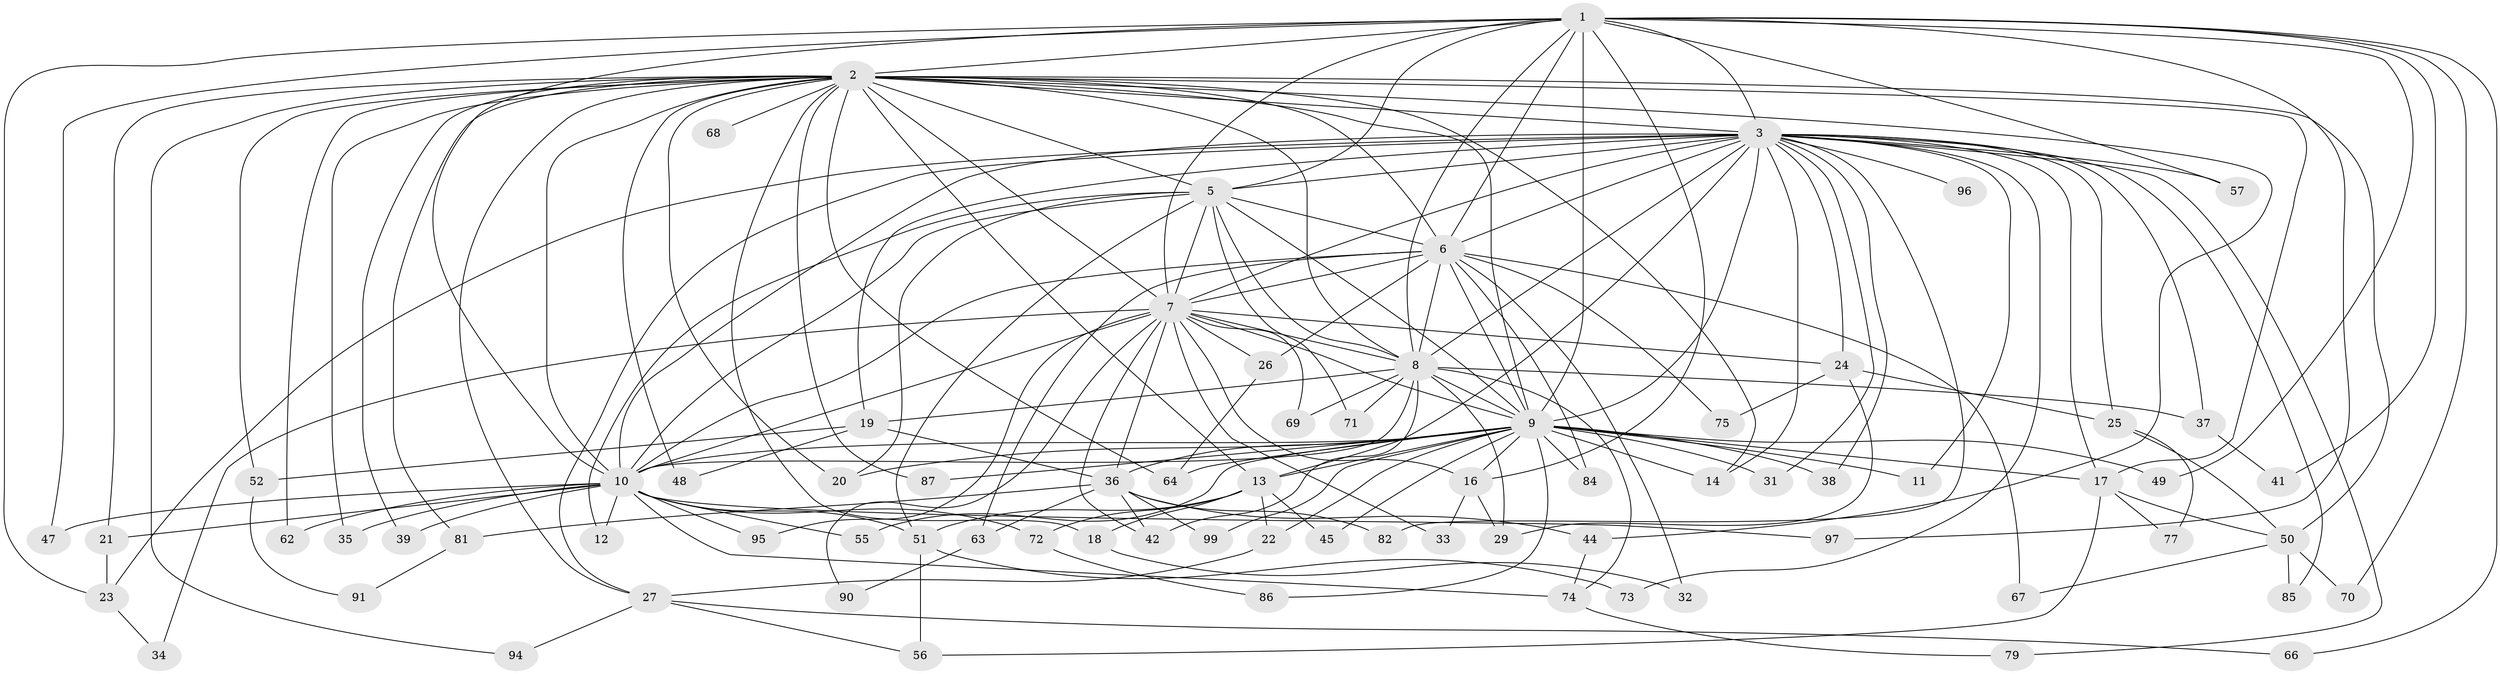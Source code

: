 // original degree distribution, {20: 0.01, 22: 0.01, 29: 0.01, 17: 0.03, 14: 0.01, 19: 0.01, 27: 0.01, 21: 0.01, 2: 0.54, 8: 0.01, 3: 0.22, 5: 0.06, 4: 0.05, 9: 0.01, 6: 0.01}
// Generated by graph-tools (version 1.1) at 2025/11/02/21/25 10:11:07]
// undirected, 76 vertices, 183 edges
graph export_dot {
graph [start="1"]
  node [color=gray90,style=filled];
  1 [super="+88"];
  2 [super="+4"];
  3 [super="+15"];
  5 [super="+92"];
  6 [super="+61"];
  7 [super="+60"];
  8 [super="+89"];
  9 [super="+40"];
  10 [super="+46"];
  11;
  12;
  13 [super="+78"];
  14 [super="+54"];
  16 [super="+28"];
  17 [super="+53"];
  18;
  19 [super="+59"];
  20;
  21;
  22;
  23 [super="+30"];
  24 [super="+76"];
  25 [super="+80"];
  26;
  27 [super="+43"];
  29;
  31;
  32;
  33;
  34;
  35;
  36 [super="+100"];
  37;
  38;
  39;
  41;
  42;
  44;
  45;
  47;
  48;
  49;
  50;
  51 [super="+65"];
  52 [super="+83"];
  55;
  56 [super="+58"];
  57;
  62;
  63;
  64 [super="+93"];
  66;
  67;
  68;
  69;
  70;
  71;
  72;
  73;
  74 [super="+98"];
  75;
  77;
  79;
  81;
  82;
  84;
  85;
  86;
  87;
  90;
  91;
  94;
  95;
  96;
  97;
  99;
  1 -- 2 [weight=2];
  1 -- 3 [weight=2];
  1 -- 5;
  1 -- 6;
  1 -- 7;
  1 -- 8;
  1 -- 9 [weight=2];
  1 -- 10;
  1 -- 23;
  1 -- 41;
  1 -- 47;
  1 -- 49;
  1 -- 57;
  1 -- 66;
  1 -- 70;
  1 -- 97;
  1 -- 16;
  2 -- 3 [weight=2];
  2 -- 5 [weight=2];
  2 -- 6 [weight=2];
  2 -- 7 [weight=2];
  2 -- 8 [weight=2];
  2 -- 9 [weight=2];
  2 -- 10 [weight=2];
  2 -- 13;
  2 -- 18;
  2 -- 20;
  2 -- 27;
  2 -- 39;
  2 -- 44;
  2 -- 50;
  2 -- 62;
  2 -- 68 [weight=2];
  2 -- 87;
  2 -- 94;
  2 -- 14;
  2 -- 81;
  2 -- 21;
  2 -- 35;
  2 -- 48;
  2 -- 52 [weight=2];
  2 -- 17;
  2 -- 64;
  3 -- 5 [weight=2];
  3 -- 6;
  3 -- 7;
  3 -- 8 [weight=2];
  3 -- 9;
  3 -- 10;
  3 -- 11;
  3 -- 14;
  3 -- 17;
  3 -- 19 [weight=2];
  3 -- 24;
  3 -- 25;
  3 -- 31;
  3 -- 37;
  3 -- 38;
  3 -- 57;
  3 -- 73;
  3 -- 79;
  3 -- 85;
  3 -- 96 [weight=2];
  3 -- 23;
  3 -- 13;
  3 -- 82;
  3 -- 27;
  5 -- 6;
  5 -- 7;
  5 -- 8;
  5 -- 9;
  5 -- 10;
  5 -- 12;
  5 -- 20;
  5 -- 51;
  5 -- 71;
  6 -- 7;
  6 -- 8;
  6 -- 9;
  6 -- 10;
  6 -- 26;
  6 -- 32;
  6 -- 63;
  6 -- 67;
  6 -- 75;
  6 -- 84;
  7 -- 8;
  7 -- 9;
  7 -- 10;
  7 -- 16;
  7 -- 24;
  7 -- 26;
  7 -- 33;
  7 -- 34;
  7 -- 36;
  7 -- 69;
  7 -- 90;
  7 -- 95;
  7 -- 42;
  8 -- 9;
  8 -- 10;
  8 -- 19;
  8 -- 29;
  8 -- 37;
  8 -- 42;
  8 -- 69;
  8 -- 71;
  8 -- 74;
  9 -- 10 [weight=2];
  9 -- 11;
  9 -- 13;
  9 -- 16;
  9 -- 17;
  9 -- 22;
  9 -- 31;
  9 -- 36;
  9 -- 38;
  9 -- 45;
  9 -- 49;
  9 -- 55;
  9 -- 64;
  9 -- 84;
  9 -- 86;
  9 -- 87;
  9 -- 99;
  9 -- 20;
  9 -- 14;
  10 -- 12;
  10 -- 21;
  10 -- 35;
  10 -- 39;
  10 -- 47;
  10 -- 55;
  10 -- 62;
  10 -- 72;
  10 -- 74;
  10 -- 95;
  10 -- 97;
  10 -- 51;
  13 -- 18;
  13 -- 22;
  13 -- 45;
  13 -- 72;
  13 -- 51;
  16 -- 29;
  16 -- 33;
  17 -- 50;
  17 -- 56;
  17 -- 77;
  18 -- 32;
  19 -- 48;
  19 -- 52;
  19 -- 36;
  21 -- 23;
  22 -- 27;
  23 -- 34;
  24 -- 25;
  24 -- 75;
  24 -- 29;
  25 -- 77;
  25 -- 50;
  26 -- 64;
  27 -- 56;
  27 -- 94;
  27 -- 66;
  36 -- 42;
  36 -- 44;
  36 -- 63;
  36 -- 81;
  36 -- 82;
  36 -- 99;
  37 -- 41;
  44 -- 74;
  50 -- 67;
  50 -- 70;
  50 -- 85;
  51 -- 73;
  51 -- 56;
  52 -- 91;
  63 -- 90;
  72 -- 86;
  74 -- 79;
  81 -- 91;
}
